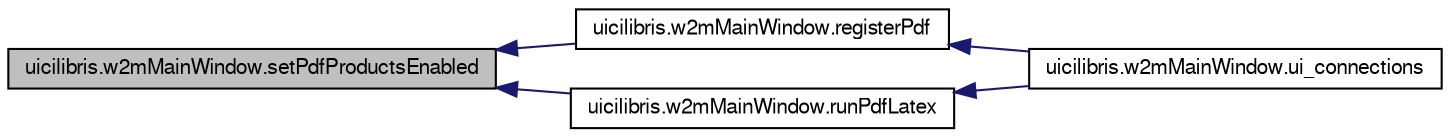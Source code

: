 digraph G
{
  edge [fontname="FreeSans",fontsize="10",labelfontname="FreeSans",labelfontsize="10"];
  node [fontname="FreeSans",fontsize="10",shape=record];
  rankdir="LR";
  Node1 [label="uicilibris.w2mMainWindow.setPdfProductsEnabled",height=0.2,width=0.4,color="black", fillcolor="grey75", style="filled" fontcolor="black"];
  Node1 -> Node2 [dir="back",color="midnightblue",fontsize="10",style="solid",fontname="FreeSans"];
  Node2 [label="uicilibris.w2mMainWindow.registerPdf",height=0.2,width=0.4,color="black", fillcolor="white", style="filled",URL="$classuicilibris_1_1w2mMainWindow.html#a4f2c62dae7e6c1085fd0f210c53257f4",tooltip="registers a recently compiles PDF file and displays log data in the log panel."];
  Node2 -> Node3 [dir="back",color="midnightblue",fontsize="10",style="solid",fontname="FreeSans"];
  Node3 [label="uicilibris.w2mMainWindow.ui_connections",height=0.2,width=0.4,color="black", fillcolor="white", style="filled",URL="$classuicilibris_1_1w2mMainWindow.html#a92db5c455a549b7a1a7dd6f0ae341611",tooltip="Connects signals with methods."];
  Node1 -> Node4 [dir="back",color="midnightblue",fontsize="10",style="solid",fontname="FreeSans"];
  Node4 [label="uicilibris.w2mMainWindow.runPdfLatex",height=0.2,width=0.4,color="black", fillcolor="white", style="filled",URL="$classuicilibris_1_1w2mMainWindow.html#a3cfde91f57684cbb7bf7e54a3fecbeba",tooltip="runs PdfLatex with the contents available in self.ui.latexCodeArea"];
  Node4 -> Node3 [dir="back",color="midnightblue",fontsize="10",style="solid",fontname="FreeSans"];
}
